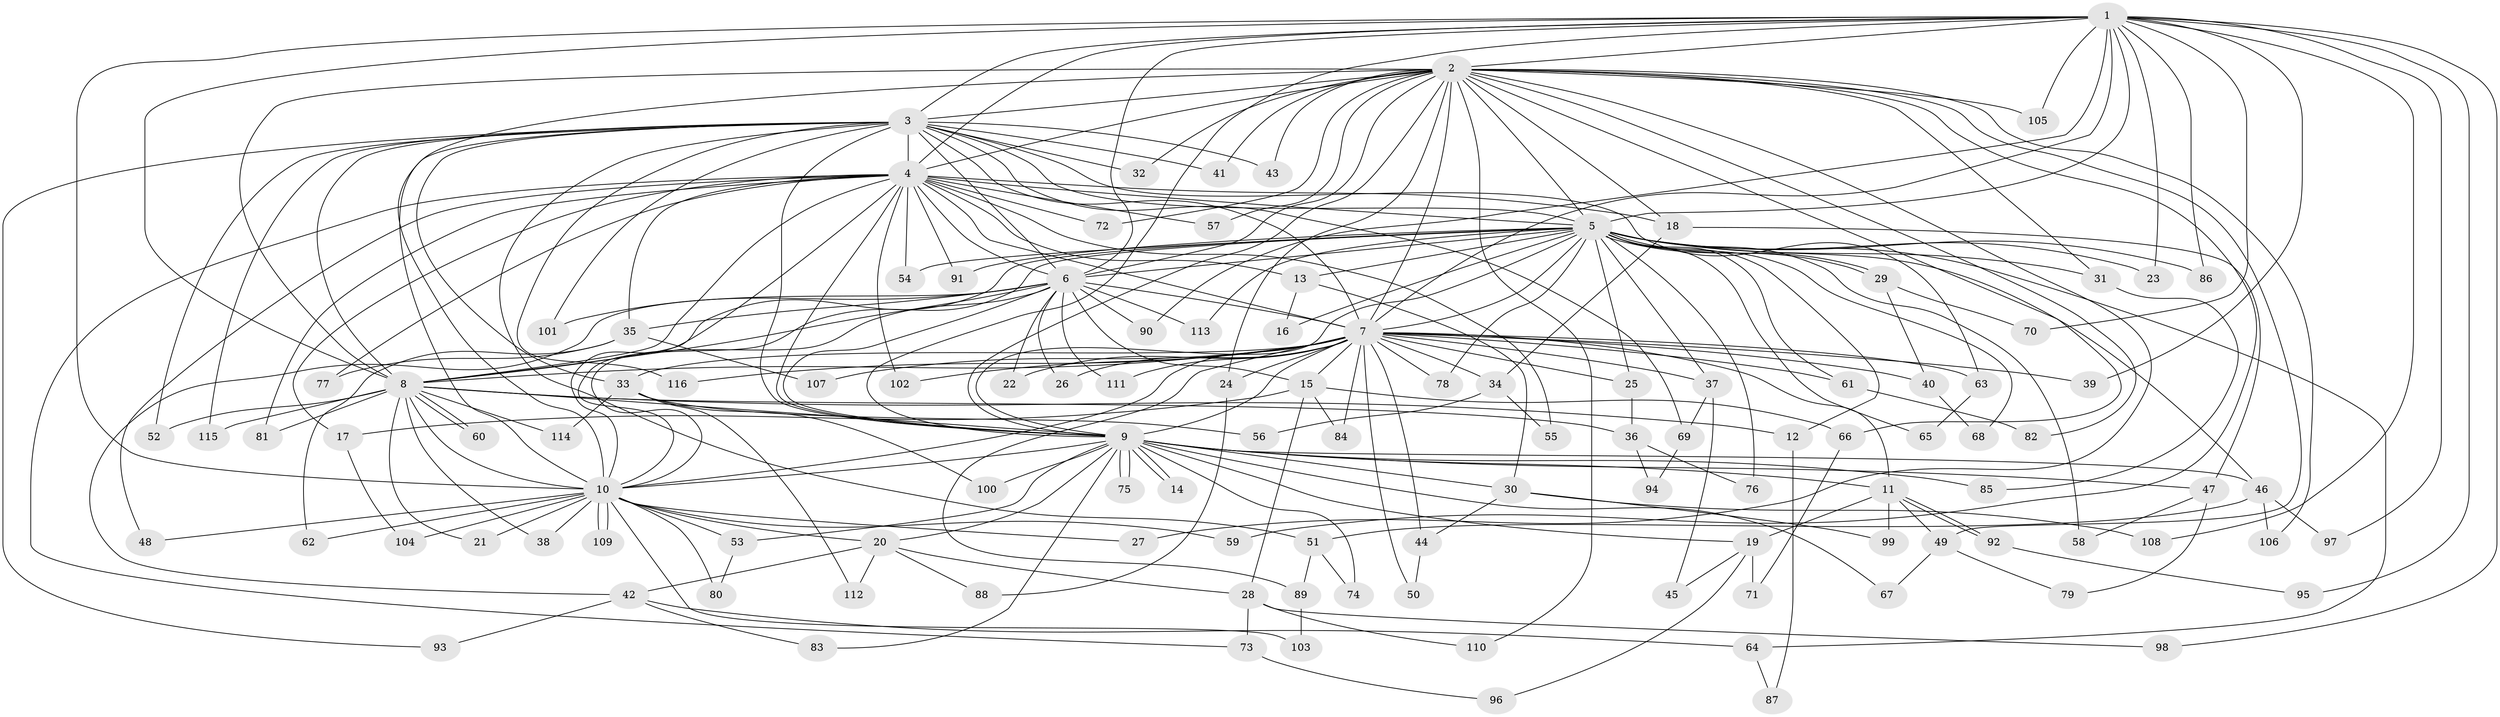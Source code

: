 // Generated by graph-tools (version 1.1) at 2025/45/03/09/25 04:45:40]
// undirected, 116 vertices, 257 edges
graph export_dot {
graph [start="1"]
  node [color=gray90,style=filled];
  1;
  2;
  3;
  4;
  5;
  6;
  7;
  8;
  9;
  10;
  11;
  12;
  13;
  14;
  15;
  16;
  17;
  18;
  19;
  20;
  21;
  22;
  23;
  24;
  25;
  26;
  27;
  28;
  29;
  30;
  31;
  32;
  33;
  34;
  35;
  36;
  37;
  38;
  39;
  40;
  41;
  42;
  43;
  44;
  45;
  46;
  47;
  48;
  49;
  50;
  51;
  52;
  53;
  54;
  55;
  56;
  57;
  58;
  59;
  60;
  61;
  62;
  63;
  64;
  65;
  66;
  67;
  68;
  69;
  70;
  71;
  72;
  73;
  74;
  75;
  76;
  77;
  78;
  79;
  80;
  81;
  82;
  83;
  84;
  85;
  86;
  87;
  88;
  89;
  90;
  91;
  92;
  93;
  94;
  95;
  96;
  97;
  98;
  99;
  100;
  101;
  102;
  103;
  104;
  105;
  106;
  107;
  108;
  109;
  110;
  111;
  112;
  113;
  114;
  115;
  116;
  1 -- 2;
  1 -- 3;
  1 -- 4;
  1 -- 5;
  1 -- 6;
  1 -- 7;
  1 -- 8;
  1 -- 9;
  1 -- 10;
  1 -- 23;
  1 -- 39;
  1 -- 70;
  1 -- 86;
  1 -- 90;
  1 -- 95;
  1 -- 97;
  1 -- 98;
  1 -- 105;
  1 -- 108;
  2 -- 3;
  2 -- 4;
  2 -- 5;
  2 -- 6;
  2 -- 7;
  2 -- 8;
  2 -- 9;
  2 -- 10;
  2 -- 18;
  2 -- 24;
  2 -- 27;
  2 -- 31;
  2 -- 32;
  2 -- 41;
  2 -- 43;
  2 -- 49;
  2 -- 57;
  2 -- 59;
  2 -- 66;
  2 -- 72;
  2 -- 82;
  2 -- 105;
  2 -- 106;
  2 -- 110;
  3 -- 4;
  3 -- 5;
  3 -- 6;
  3 -- 7;
  3 -- 8;
  3 -- 9;
  3 -- 10;
  3 -- 32;
  3 -- 33;
  3 -- 41;
  3 -- 43;
  3 -- 51;
  3 -- 52;
  3 -- 63;
  3 -- 69;
  3 -- 93;
  3 -- 101;
  3 -- 115;
  3 -- 116;
  4 -- 5;
  4 -- 6;
  4 -- 7;
  4 -- 8;
  4 -- 9;
  4 -- 10;
  4 -- 13;
  4 -- 17;
  4 -- 18;
  4 -- 35;
  4 -- 48;
  4 -- 54;
  4 -- 55;
  4 -- 57;
  4 -- 72;
  4 -- 73;
  4 -- 77;
  4 -- 81;
  4 -- 91;
  4 -- 102;
  5 -- 6;
  5 -- 7;
  5 -- 8;
  5 -- 9;
  5 -- 10;
  5 -- 12;
  5 -- 13;
  5 -- 16;
  5 -- 23;
  5 -- 25;
  5 -- 29;
  5 -- 29;
  5 -- 31;
  5 -- 37;
  5 -- 46;
  5 -- 54;
  5 -- 58;
  5 -- 61;
  5 -- 64;
  5 -- 65;
  5 -- 68;
  5 -- 76;
  5 -- 78;
  5 -- 86;
  5 -- 91;
  5 -- 113;
  6 -- 7;
  6 -- 8;
  6 -- 9;
  6 -- 10;
  6 -- 15;
  6 -- 22;
  6 -- 26;
  6 -- 35;
  6 -- 42;
  6 -- 90;
  6 -- 101;
  6 -- 111;
  6 -- 113;
  7 -- 8;
  7 -- 9;
  7 -- 10;
  7 -- 11;
  7 -- 15;
  7 -- 22;
  7 -- 24;
  7 -- 25;
  7 -- 26;
  7 -- 33;
  7 -- 34;
  7 -- 37;
  7 -- 39;
  7 -- 40;
  7 -- 44;
  7 -- 50;
  7 -- 61;
  7 -- 63;
  7 -- 78;
  7 -- 84;
  7 -- 89;
  7 -- 102;
  7 -- 107;
  7 -- 111;
  7 -- 116;
  8 -- 9;
  8 -- 10;
  8 -- 12;
  8 -- 21;
  8 -- 36;
  8 -- 38;
  8 -- 52;
  8 -- 60;
  8 -- 60;
  8 -- 81;
  8 -- 114;
  8 -- 115;
  9 -- 10;
  9 -- 11;
  9 -- 14;
  9 -- 14;
  9 -- 19;
  9 -- 20;
  9 -- 30;
  9 -- 46;
  9 -- 47;
  9 -- 53;
  9 -- 67;
  9 -- 74;
  9 -- 75;
  9 -- 75;
  9 -- 83;
  9 -- 85;
  9 -- 100;
  10 -- 20;
  10 -- 21;
  10 -- 27;
  10 -- 38;
  10 -- 48;
  10 -- 53;
  10 -- 59;
  10 -- 62;
  10 -- 80;
  10 -- 103;
  10 -- 104;
  10 -- 109;
  10 -- 109;
  11 -- 19;
  11 -- 49;
  11 -- 92;
  11 -- 92;
  11 -- 99;
  12 -- 87;
  13 -- 16;
  13 -- 30;
  15 -- 17;
  15 -- 28;
  15 -- 66;
  15 -- 84;
  17 -- 104;
  18 -- 34;
  18 -- 47;
  19 -- 45;
  19 -- 71;
  19 -- 96;
  20 -- 28;
  20 -- 42;
  20 -- 88;
  20 -- 112;
  24 -- 88;
  25 -- 36;
  28 -- 73;
  28 -- 98;
  28 -- 110;
  29 -- 40;
  29 -- 70;
  30 -- 44;
  30 -- 99;
  30 -- 108;
  31 -- 85;
  33 -- 56;
  33 -- 100;
  33 -- 112;
  33 -- 114;
  34 -- 55;
  34 -- 56;
  35 -- 62;
  35 -- 77;
  35 -- 107;
  36 -- 76;
  36 -- 94;
  37 -- 45;
  37 -- 69;
  40 -- 68;
  42 -- 64;
  42 -- 83;
  42 -- 93;
  44 -- 50;
  46 -- 51;
  46 -- 97;
  46 -- 106;
  47 -- 58;
  47 -- 79;
  49 -- 67;
  49 -- 79;
  51 -- 74;
  51 -- 89;
  53 -- 80;
  61 -- 82;
  63 -- 65;
  64 -- 87;
  66 -- 71;
  69 -- 94;
  73 -- 96;
  89 -- 103;
  92 -- 95;
}
